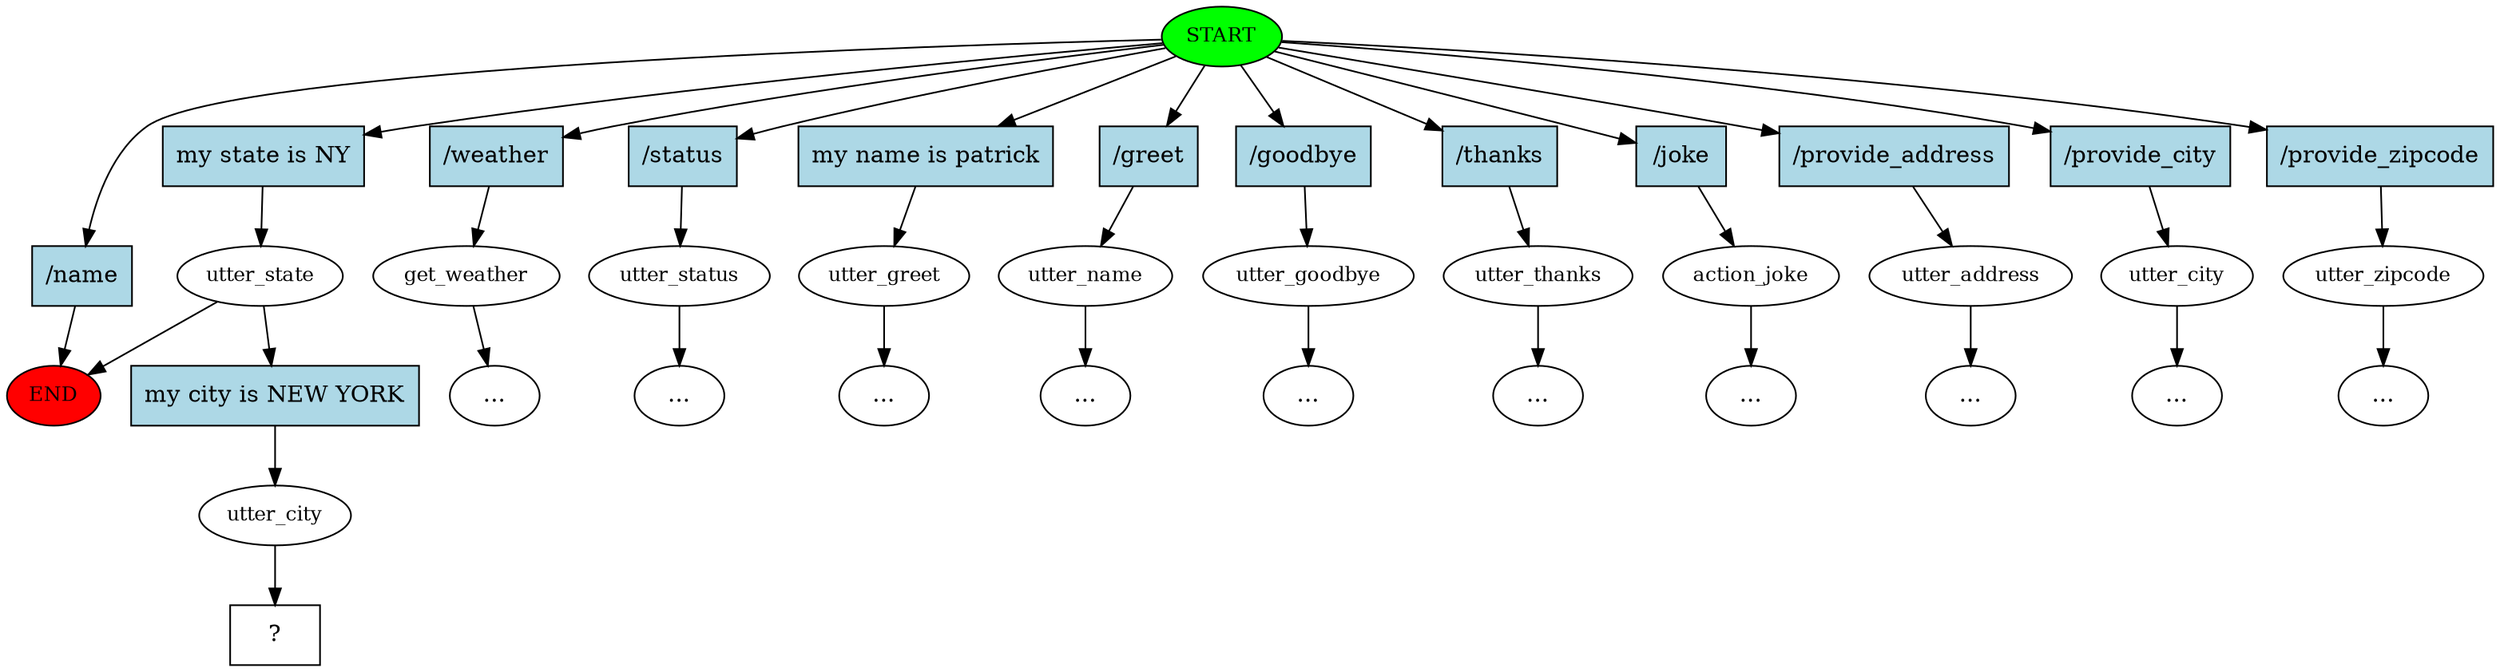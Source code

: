 digraph  {
0 [class="start active", fillcolor=green, fontsize=12, label=START, style=filled];
"-1" [class=end, fillcolor=red, fontsize=12, label=END, style=filled];
1 [class=active, fontsize=12, label=utter_state];
2 [class="", fontsize=12, label=get_weather];
"-3" [class=ellipsis, label="..."];
3 [class="", fontsize=12, label=utter_status];
"-4" [class=ellipsis, label="..."];
4 [class="", fontsize=12, label=utter_greet];
6 [class="", fontsize=12, label=utter_name];
7 [class="", fontsize=12, label=utter_goodbye];
"-8" [class=ellipsis, label="..."];
8 [class="", fontsize=12, label=utter_thanks];
"-9" [class=ellipsis, label="..."];
10 [class="", fontsize=12, label=action_joke];
"-11" [class=ellipsis, label="..."];
"-12" [class=ellipsis, label="..."];
12 [class="", fontsize=12, label=utter_address];
"-13" [class=ellipsis, label="..."];
13 [class="", fontsize=12, label=utter_city];
"-14" [class=ellipsis, label="..."];
14 [class="", fontsize=12, label=utter_zipcode];
"-15" [class=ellipsis, label="..."];
"-16" [class=ellipsis, label="..."];
17 [class=active, fontsize=12, label=utter_city];
18 [class="intent dashed active", label="  ?  ", shape=rect];
19 [class=intent, fillcolor=lightblue, label="\/name", shape=rect, style=filled];
20 [class="intent active", fillcolor=lightblue, label="my\ state\ is\ NY", shape=rect, style=filled];
21 [class=intent, fillcolor=lightblue, label="\/weather", shape=rect, style=filled];
22 [class=intent, fillcolor=lightblue, label="\/status", shape=rect, style=filled];
23 [class=intent, fillcolor=lightblue, label="my\ name\ is\ patrick", shape=rect, style=filled];
24 [class=intent, fillcolor=lightblue, label="\/greet", shape=rect, style=filled];
25 [class=intent, fillcolor=lightblue, label="\/goodbye", shape=rect, style=filled];
26 [class=intent, fillcolor=lightblue, label="\/thanks", shape=rect, style=filled];
27 [class=intent, fillcolor=lightblue, label="\/joke", shape=rect, style=filled];
28 [class=intent, fillcolor=lightblue, label="\/provide_address", shape=rect, style=filled];
29 [class=intent, fillcolor=lightblue, label="\/provide_city", shape=rect, style=filled];
30 [class=intent, fillcolor=lightblue, label="\/provide_zipcode", shape=rect, style=filled];
31 [class="intent active", fillcolor=lightblue, label="my\ city\ is\ NEW\ YORK", shape=rect, style=filled];
0 -> 19  [class="", key=0];
0 -> 20  [class=active, key=0];
0 -> 21  [class="", key=0];
0 -> 22  [class="", key=0];
0 -> 23  [class="", key=0];
0 -> 24  [class="", key=0];
0 -> 25  [class="", key=0];
0 -> 26  [class="", key=0];
0 -> 27  [class="", key=0];
0 -> 28  [class="", key=0];
0 -> 29  [class="", key=0];
0 -> 30  [class="", key=0];
1 -> "-1"  [class="", key=NONE, label=""];
1 -> 31  [class=active, key=0];
2 -> "-3"  [class="", key=NONE, label=""];
3 -> "-4"  [class="", key=NONE, label=""];
4 -> "-16"  [class="", key=NONE, label=""];
6 -> "-12"  [class="", key=NONE, label=""];
7 -> "-8"  [class="", key=NONE, label=""];
8 -> "-9"  [class="", key=NONE, label=""];
10 -> "-11"  [class="", key=NONE, label=""];
12 -> "-13"  [class="", key=NONE, label=""];
13 -> "-14"  [class="", key=NONE, label=""];
14 -> "-15"  [class="", key=NONE, label=""];
17 -> 18  [class=active, key=NONE, label=""];
19 -> "-1"  [class="", key=0];
20 -> 1  [class=active, key=0];
21 -> 2  [class="", key=0];
22 -> 3  [class="", key=0];
23 -> 4  [class="", key=0];
24 -> 6  [class="", key=0];
25 -> 7  [class="", key=0];
26 -> 8  [class="", key=0];
27 -> 10  [class="", key=0];
28 -> 12  [class="", key=0];
29 -> 13  [class="", key=0];
30 -> 14  [class="", key=0];
31 -> 17  [class=active, key=0];
}

